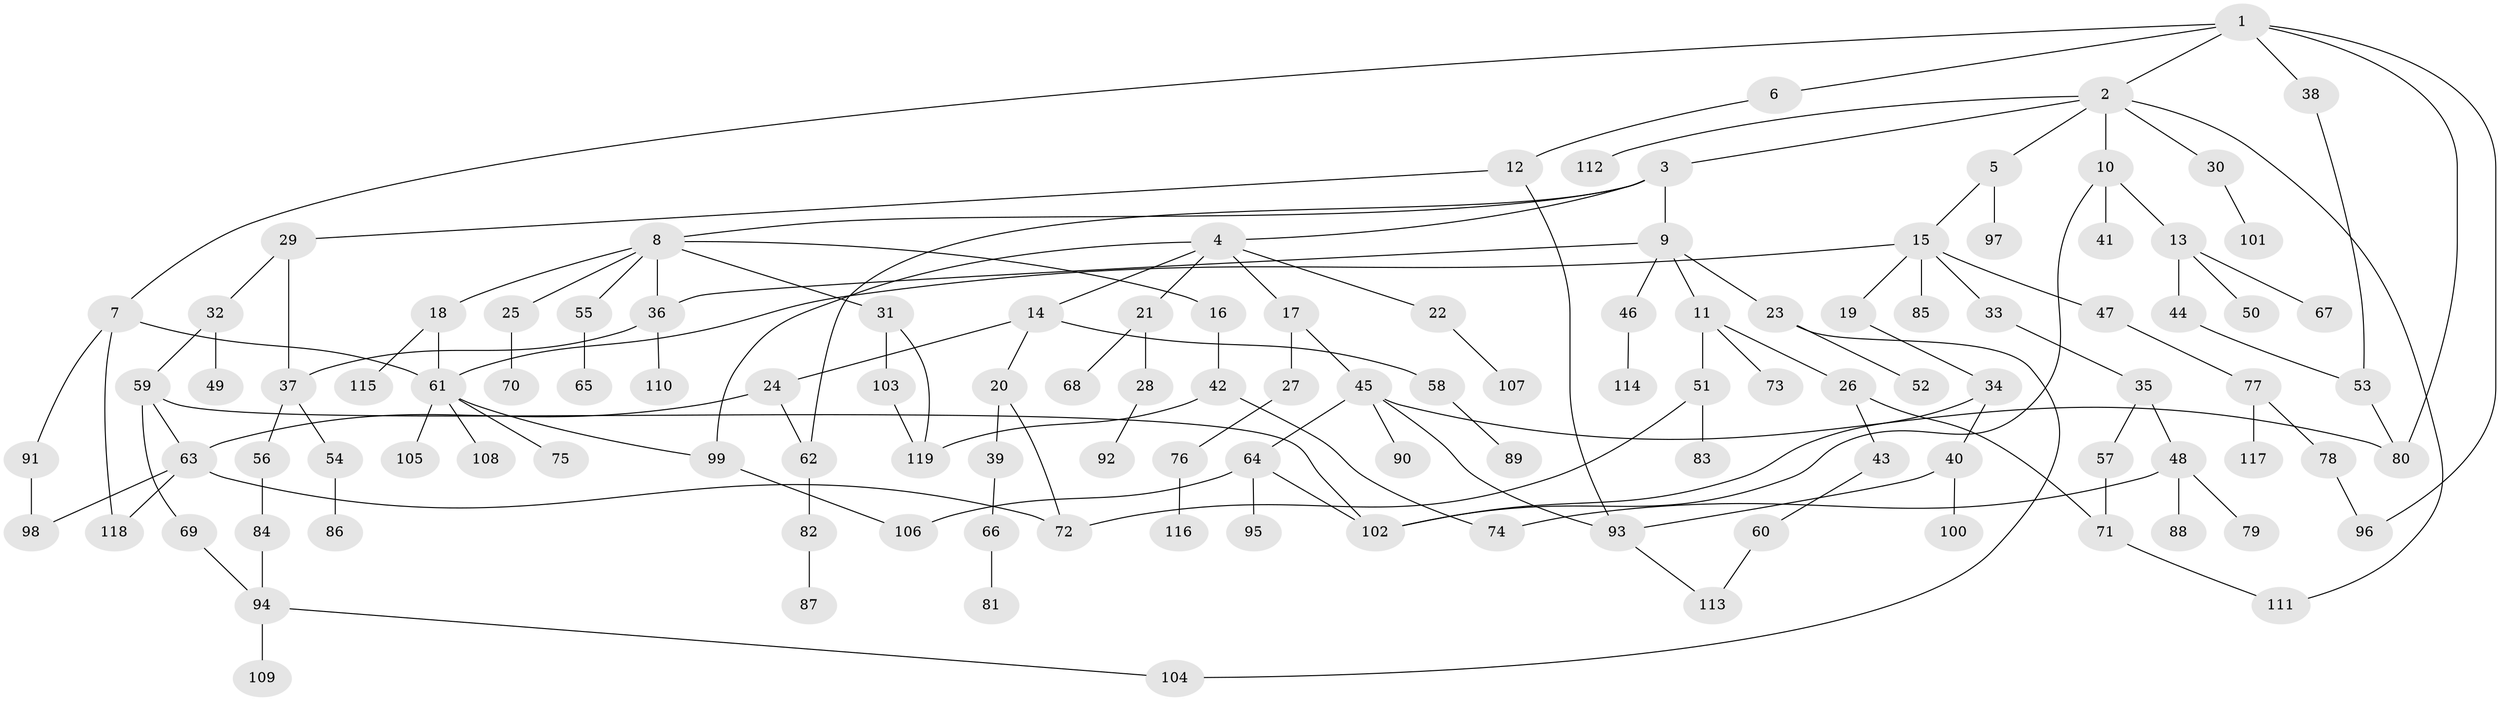 // Generated by graph-tools (version 1.1) at 2025/13/03/09/25 04:13:33]
// undirected, 119 vertices, 147 edges
graph export_dot {
graph [start="1"]
  node [color=gray90,style=filled];
  1;
  2;
  3;
  4;
  5;
  6;
  7;
  8;
  9;
  10;
  11;
  12;
  13;
  14;
  15;
  16;
  17;
  18;
  19;
  20;
  21;
  22;
  23;
  24;
  25;
  26;
  27;
  28;
  29;
  30;
  31;
  32;
  33;
  34;
  35;
  36;
  37;
  38;
  39;
  40;
  41;
  42;
  43;
  44;
  45;
  46;
  47;
  48;
  49;
  50;
  51;
  52;
  53;
  54;
  55;
  56;
  57;
  58;
  59;
  60;
  61;
  62;
  63;
  64;
  65;
  66;
  67;
  68;
  69;
  70;
  71;
  72;
  73;
  74;
  75;
  76;
  77;
  78;
  79;
  80;
  81;
  82;
  83;
  84;
  85;
  86;
  87;
  88;
  89;
  90;
  91;
  92;
  93;
  94;
  95;
  96;
  97;
  98;
  99;
  100;
  101;
  102;
  103;
  104;
  105;
  106;
  107;
  108;
  109;
  110;
  111;
  112;
  113;
  114;
  115;
  116;
  117;
  118;
  119;
  1 -- 2;
  1 -- 6;
  1 -- 7;
  1 -- 38;
  1 -- 80;
  1 -- 96;
  2 -- 3;
  2 -- 5;
  2 -- 10;
  2 -- 30;
  2 -- 112;
  2 -- 111;
  3 -- 4;
  3 -- 8;
  3 -- 9;
  3 -- 62;
  4 -- 14;
  4 -- 17;
  4 -- 21;
  4 -- 22;
  4 -- 99;
  5 -- 15;
  5 -- 97;
  6 -- 12;
  7 -- 91;
  7 -- 118;
  7 -- 61;
  8 -- 16;
  8 -- 18;
  8 -- 25;
  8 -- 31;
  8 -- 55;
  8 -- 36;
  9 -- 11;
  9 -- 23;
  9 -- 36;
  9 -- 46;
  10 -- 13;
  10 -- 41;
  10 -- 102;
  11 -- 26;
  11 -- 51;
  11 -- 73;
  12 -- 29;
  12 -- 93;
  13 -- 44;
  13 -- 50;
  13 -- 67;
  14 -- 20;
  14 -- 24;
  14 -- 58;
  15 -- 19;
  15 -- 33;
  15 -- 47;
  15 -- 61;
  15 -- 85;
  16 -- 42;
  17 -- 27;
  17 -- 45;
  18 -- 115;
  18 -- 61;
  19 -- 34;
  20 -- 39;
  20 -- 72;
  21 -- 28;
  21 -- 68;
  22 -- 107;
  23 -- 52;
  23 -- 104;
  24 -- 63;
  24 -- 62;
  25 -- 70;
  26 -- 43;
  26 -- 71;
  27 -- 76;
  28 -- 92;
  29 -- 32;
  29 -- 37;
  30 -- 101;
  31 -- 103;
  31 -- 119;
  32 -- 49;
  32 -- 59;
  33 -- 35;
  34 -- 40;
  34 -- 102;
  35 -- 48;
  35 -- 57;
  36 -- 37;
  36 -- 110;
  37 -- 54;
  37 -- 56;
  38 -- 53;
  39 -- 66;
  40 -- 93;
  40 -- 100;
  42 -- 74;
  42 -- 119;
  43 -- 60;
  44 -- 53;
  45 -- 64;
  45 -- 80;
  45 -- 90;
  45 -- 93;
  46 -- 114;
  47 -- 77;
  48 -- 79;
  48 -- 88;
  48 -- 74;
  51 -- 72;
  51 -- 83;
  53 -- 80;
  54 -- 86;
  55 -- 65;
  56 -- 84;
  57 -- 71;
  58 -- 89;
  59 -- 63;
  59 -- 69;
  59 -- 102;
  60 -- 113;
  61 -- 75;
  61 -- 105;
  61 -- 108;
  61 -- 99;
  62 -- 82;
  63 -- 118;
  63 -- 98;
  63 -- 72;
  64 -- 95;
  64 -- 102;
  64 -- 106;
  66 -- 81;
  69 -- 94;
  71 -- 111;
  76 -- 116;
  77 -- 78;
  77 -- 117;
  78 -- 96;
  82 -- 87;
  84 -- 94;
  91 -- 98;
  93 -- 113;
  94 -- 109;
  94 -- 104;
  99 -- 106;
  103 -- 119;
}
